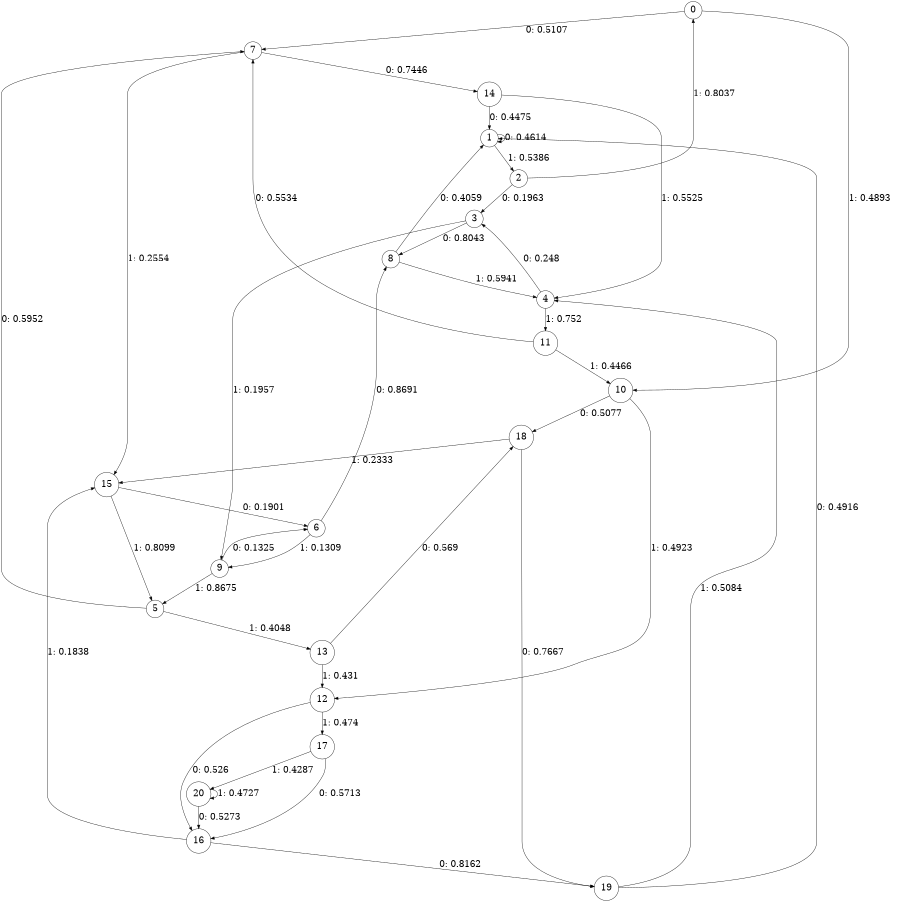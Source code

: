 digraph "ch6randomL8" {
size = "6,8.5";
ratio = "fill";
node [shape = circle];
node [fontsize = 24];
edge [fontsize = 24];
0 -> 7 [label = "0: 0.5107   "];
0 -> 10 [label = "1: 0.4893   "];
1 -> 1 [label = "0: 0.4614   "];
1 -> 2 [label = "1: 0.5386   "];
2 -> 3 [label = "0: 0.1963   "];
2 -> 0 [label = "1: 0.8037   "];
3 -> 8 [label = "0: 0.8043   "];
3 -> 9 [label = "1: 0.1957   "];
4 -> 3 [label = "0: 0.248    "];
4 -> 11 [label = "1: 0.752    "];
5 -> 7 [label = "0: 0.5952   "];
5 -> 13 [label = "1: 0.4048   "];
6 -> 8 [label = "0: 0.8691   "];
6 -> 9 [label = "1: 0.1309   "];
7 -> 14 [label = "0: 0.7446   "];
7 -> 15 [label = "1: 0.2554   "];
8 -> 1 [label = "0: 0.4059   "];
8 -> 4 [label = "1: 0.5941   "];
9 -> 6 [label = "0: 0.1325   "];
9 -> 5 [label = "1: 0.8675   "];
10 -> 18 [label = "0: 0.5077   "];
10 -> 12 [label = "1: 0.4923   "];
11 -> 7 [label = "0: 0.5534   "];
11 -> 10 [label = "1: 0.4466   "];
12 -> 16 [label = "0: 0.526    "];
12 -> 17 [label = "1: 0.474    "];
13 -> 18 [label = "0: 0.569    "];
13 -> 12 [label = "1: 0.431    "];
14 -> 1 [label = "0: 0.4475   "];
14 -> 4 [label = "1: 0.5525   "];
15 -> 6 [label = "0: 0.1901   "];
15 -> 5 [label = "1: 0.8099   "];
16 -> 19 [label = "0: 0.8162   "];
16 -> 15 [label = "1: 0.1838   "];
17 -> 16 [label = "0: 0.5713   "];
17 -> 20 [label = "1: 0.4287   "];
18 -> 19 [label = "0: 0.7667   "];
18 -> 15 [label = "1: 0.2333   "];
19 -> 1 [label = "0: 0.4916   "];
19 -> 4 [label = "1: 0.5084   "];
20 -> 16 [label = "0: 0.5273   "];
20 -> 20 [label = "1: 0.4727   "];
}